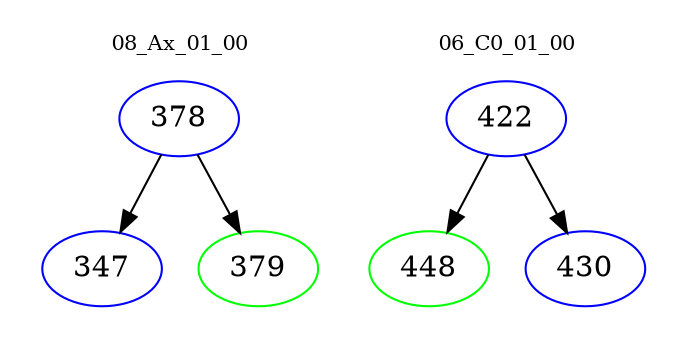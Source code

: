 digraph{
subgraph cluster_0 {
color = white
label = "08_Ax_01_00";
fontsize=10;
T0_378 [label="378", color="blue"]
T0_378 -> T0_347 [color="black"]
T0_347 [label="347", color="blue"]
T0_378 -> T0_379 [color="black"]
T0_379 [label="379", color="green"]
}
subgraph cluster_1 {
color = white
label = "06_C0_01_00";
fontsize=10;
T1_422 [label="422", color="blue"]
T1_422 -> T1_448 [color="black"]
T1_448 [label="448", color="green"]
T1_422 -> T1_430 [color="black"]
T1_430 [label="430", color="blue"]
}
}
